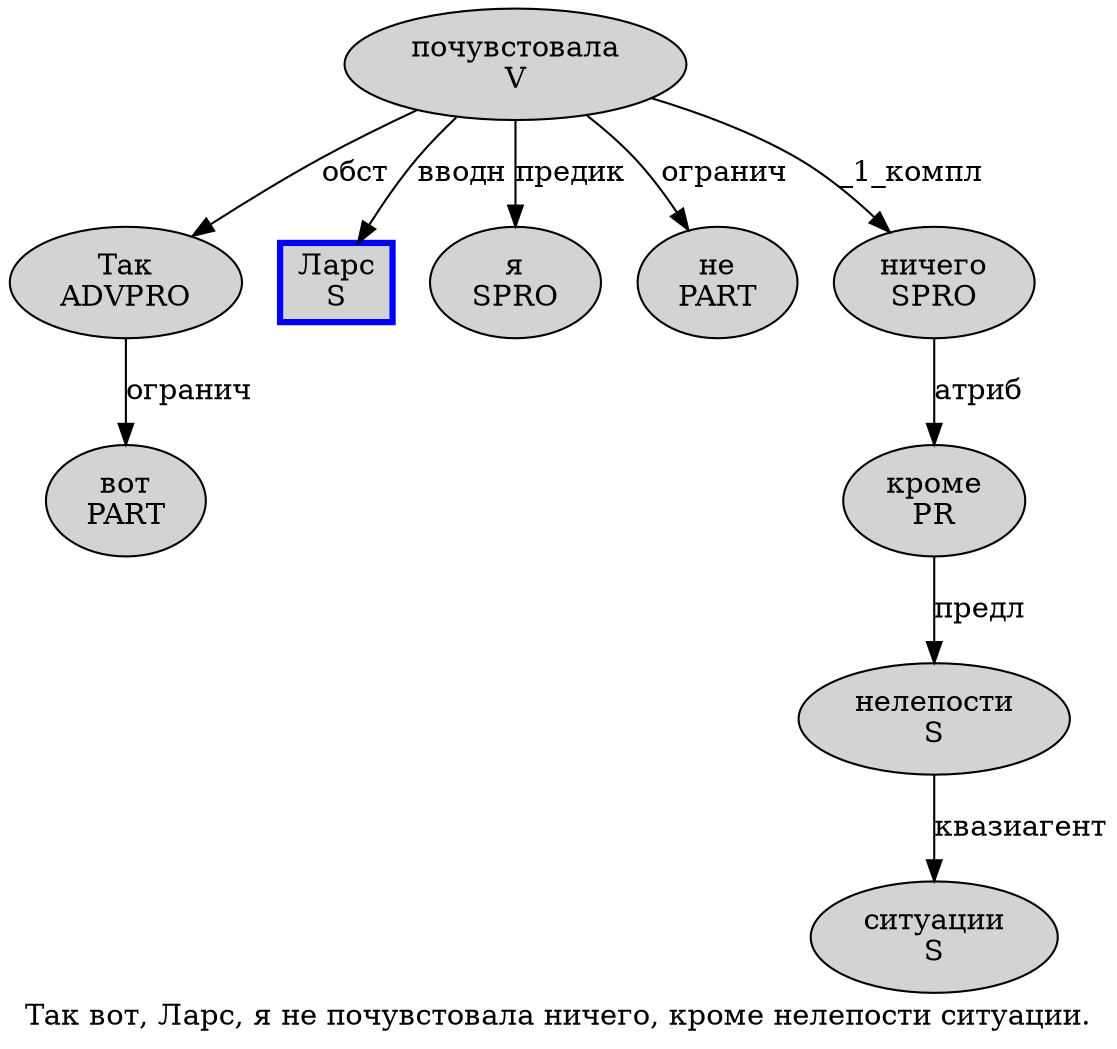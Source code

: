 digraph SENTENCE_2267 {
	graph [label="Так вот, Ларс, я не почувстовала ничего, кроме нелепости ситуации."]
	node [style=filled]
		0 [label="Так
ADVPRO" color="" fillcolor=lightgray penwidth=1 shape=ellipse]
		1 [label="вот
PART" color="" fillcolor=lightgray penwidth=1 shape=ellipse]
		3 [label="Ларс
S" color=blue fillcolor=lightgray penwidth=3 shape=box]
		5 [label="я
SPRO" color="" fillcolor=lightgray penwidth=1 shape=ellipse]
		6 [label="не
PART" color="" fillcolor=lightgray penwidth=1 shape=ellipse]
		7 [label="почувстовала
V" color="" fillcolor=lightgray penwidth=1 shape=ellipse]
		8 [label="ничего
SPRO" color="" fillcolor=lightgray penwidth=1 shape=ellipse]
		10 [label="кроме
PR" color="" fillcolor=lightgray penwidth=1 shape=ellipse]
		11 [label="нелепости
S" color="" fillcolor=lightgray penwidth=1 shape=ellipse]
		12 [label="ситуации
S" color="" fillcolor=lightgray penwidth=1 shape=ellipse]
			11 -> 12 [label="квазиагент"]
			10 -> 11 [label="предл"]
			7 -> 0 [label="обст"]
			7 -> 3 [label="вводн"]
			7 -> 5 [label="предик"]
			7 -> 6 [label="огранич"]
			7 -> 8 [label="_1_компл"]
			0 -> 1 [label="огранич"]
			8 -> 10 [label="атриб"]
}